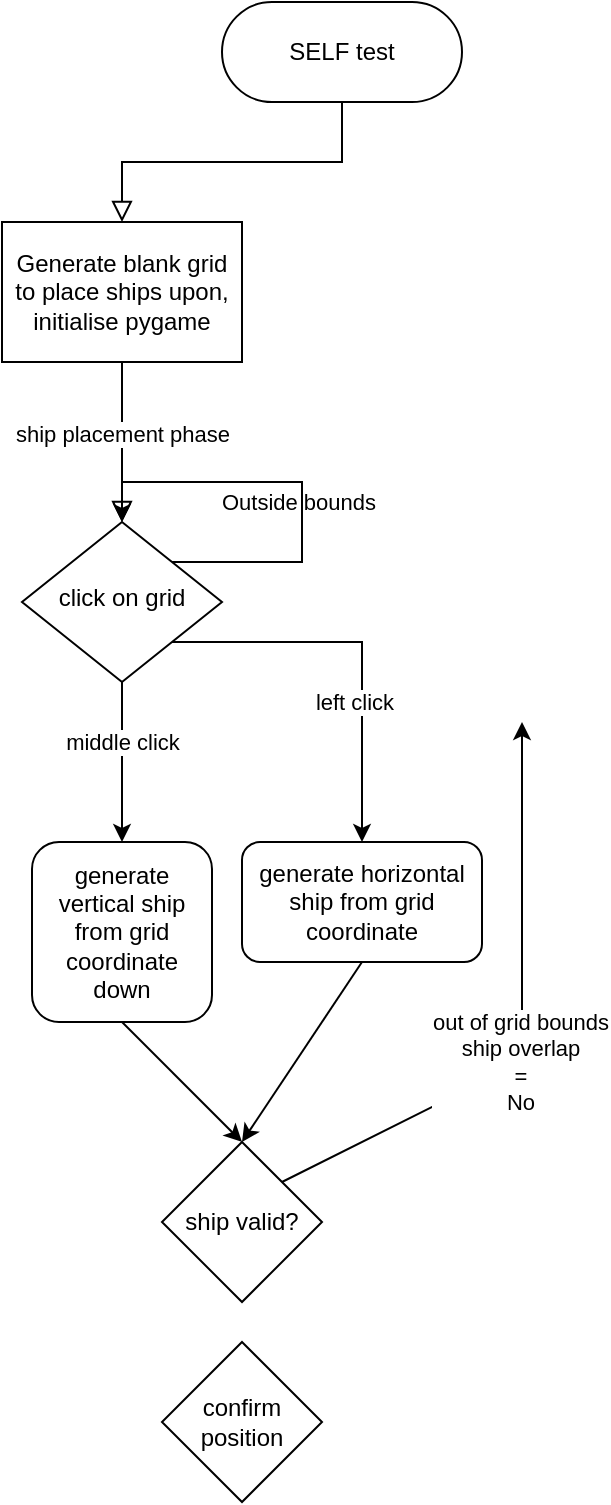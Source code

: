 <mxfile version="21.0.10" type="github">
  <diagram id="C5RBs43oDa-KdzZeNtuy" name="Page-1">
    <mxGraphModel dx="487" dy="1533" grid="1" gridSize="10" guides="1" tooltips="1" connect="1" arrows="1" fold="1" page="1" pageScale="1" pageWidth="827" pageHeight="1169" math="0" shadow="0">
      <root>
        <mxCell id="WIyWlLk6GJQsqaUBKTNV-0" />
        <mxCell id="WIyWlLk6GJQsqaUBKTNV-1" parent="WIyWlLk6GJQsqaUBKTNV-0" />
        <mxCell id="WIyWlLk6GJQsqaUBKTNV-2" value="" style="rounded=0;html=1;jettySize=auto;orthogonalLoop=1;fontSize=11;endArrow=block;endFill=0;endSize=8;strokeWidth=1;shadow=0;labelBackgroundColor=none;edgeStyle=orthogonalEdgeStyle;entryX=0.5;entryY=0;entryDx=0;entryDy=0;" parent="WIyWlLk6GJQsqaUBKTNV-1" source="WIyWlLk6GJQsqaUBKTNV-3" target="baCFZIg1WZ4Pk4-KRznF-3" edge="1">
          <mxGeometry relative="1" as="geometry">
            <mxPoint x="220" y="110" as="targetPoint" />
          </mxGeometry>
        </mxCell>
        <mxCell id="WIyWlLk6GJQsqaUBKTNV-3" value="SELF test" style="rounded=1;whiteSpace=wrap;html=1;fontSize=12;glass=0;strokeWidth=1;shadow=0;arcSize=50;" parent="WIyWlLk6GJQsqaUBKTNV-1" vertex="1">
          <mxGeometry x="160" y="-10" width="120" height="50" as="geometry" />
        </mxCell>
        <mxCell id="WIyWlLk6GJQsqaUBKTNV-5" value="Outside bounds" style="edgeStyle=orthogonalEdgeStyle;rounded=0;html=1;jettySize=auto;orthogonalLoop=1;fontSize=11;endArrow=block;endFill=0;endSize=8;strokeWidth=1;shadow=0;labelBackgroundColor=none;exitX=1;exitY=0;exitDx=0;exitDy=0;" parent="WIyWlLk6GJQsqaUBKTNV-1" source="WIyWlLk6GJQsqaUBKTNV-6" edge="1">
          <mxGeometry y="10" relative="1" as="geometry">
            <mxPoint as="offset" />
            <mxPoint x="110" y="250" as="targetPoint" />
            <Array as="points">
              <mxPoint x="200" y="270" />
              <mxPoint x="200" y="230" />
            </Array>
          </mxGeometry>
        </mxCell>
        <mxCell id="baCFZIg1WZ4Pk4-KRznF-14" style="edgeStyle=orthogonalEdgeStyle;rounded=0;orthogonalLoop=1;jettySize=auto;html=1;exitX=1;exitY=1;exitDx=0;exitDy=0;entryX=0.5;entryY=0;entryDx=0;entryDy=0;" edge="1" parent="WIyWlLk6GJQsqaUBKTNV-1" source="WIyWlLk6GJQsqaUBKTNV-6" target="baCFZIg1WZ4Pk4-KRznF-13">
          <mxGeometry relative="1" as="geometry">
            <mxPoint x="220" y="390" as="targetPoint" />
          </mxGeometry>
        </mxCell>
        <mxCell id="baCFZIg1WZ4Pk4-KRznF-15" value="left click" style="edgeLabel;html=1;align=center;verticalAlign=middle;resizable=0;points=[];" vertex="1" connectable="0" parent="baCFZIg1WZ4Pk4-KRznF-14">
          <mxGeometry x="0.281" y="-4" relative="1" as="geometry">
            <mxPoint as="offset" />
          </mxGeometry>
        </mxCell>
        <mxCell id="WIyWlLk6GJQsqaUBKTNV-6" value="click on grid" style="rhombus;whiteSpace=wrap;html=1;shadow=0;fontFamily=Helvetica;fontSize=12;align=center;strokeWidth=1;spacing=6;spacingTop=-4;" parent="WIyWlLk6GJQsqaUBKTNV-1" vertex="1">
          <mxGeometry x="60" y="250" width="100" height="80" as="geometry" />
        </mxCell>
        <mxCell id="baCFZIg1WZ4Pk4-KRznF-4" style="edgeStyle=orthogonalEdgeStyle;rounded=0;orthogonalLoop=1;jettySize=auto;html=1;" edge="1" parent="WIyWlLk6GJQsqaUBKTNV-1" source="baCFZIg1WZ4Pk4-KRznF-3">
          <mxGeometry relative="1" as="geometry">
            <mxPoint x="110" y="250" as="targetPoint" />
          </mxGeometry>
        </mxCell>
        <mxCell id="baCFZIg1WZ4Pk4-KRznF-6" value="ship placement phase" style="edgeLabel;html=1;align=center;verticalAlign=middle;resizable=0;points=[];" vertex="1" connectable="0" parent="baCFZIg1WZ4Pk4-KRznF-4">
          <mxGeometry x="-0.1" relative="1" as="geometry">
            <mxPoint as="offset" />
          </mxGeometry>
        </mxCell>
        <mxCell id="baCFZIg1WZ4Pk4-KRznF-3" value="Generate blank grid to place ships upon, initialise pygame" style="rounded=0;whiteSpace=wrap;html=1;" vertex="1" parent="WIyWlLk6GJQsqaUBKTNV-1">
          <mxGeometry x="50" y="100" width="120" height="70" as="geometry" />
        </mxCell>
        <mxCell id="baCFZIg1WZ4Pk4-KRznF-7" value="" style="endArrow=classic;html=1;rounded=0;exitX=0.5;exitY=1;exitDx=0;exitDy=0;" edge="1" parent="WIyWlLk6GJQsqaUBKTNV-1" source="WIyWlLk6GJQsqaUBKTNV-6">
          <mxGeometry width="50" height="50" relative="1" as="geometry">
            <mxPoint x="180" y="390" as="sourcePoint" />
            <mxPoint x="110" y="410" as="targetPoint" />
          </mxGeometry>
        </mxCell>
        <mxCell id="baCFZIg1WZ4Pk4-KRznF-8" value="middle click" style="edgeLabel;html=1;align=center;verticalAlign=middle;resizable=0;points=[];" vertex="1" connectable="0" parent="baCFZIg1WZ4Pk4-KRznF-7">
          <mxGeometry x="-0.267" relative="1" as="geometry">
            <mxPoint as="offset" />
          </mxGeometry>
        </mxCell>
        <mxCell id="baCFZIg1WZ4Pk4-KRznF-12" value="generate vertical ship from grid coordinate down" style="rounded=1;whiteSpace=wrap;html=1;" vertex="1" parent="WIyWlLk6GJQsqaUBKTNV-1">
          <mxGeometry x="65" y="410" width="90" height="90" as="geometry" />
        </mxCell>
        <mxCell id="baCFZIg1WZ4Pk4-KRznF-13" value="generate horizontal ship from grid coordinate" style="rounded=1;whiteSpace=wrap;html=1;" vertex="1" parent="WIyWlLk6GJQsqaUBKTNV-1">
          <mxGeometry x="170" y="410" width="120" height="60" as="geometry" />
        </mxCell>
        <mxCell id="baCFZIg1WZ4Pk4-KRznF-16" value="" style="endArrow=classic;html=1;rounded=0;exitX=0.5;exitY=1;exitDx=0;exitDy=0;" edge="1" parent="WIyWlLk6GJQsqaUBKTNV-1" source="baCFZIg1WZ4Pk4-KRznF-12">
          <mxGeometry width="50" height="50" relative="1" as="geometry">
            <mxPoint x="110" y="510" as="sourcePoint" />
            <mxPoint x="170" y="560" as="targetPoint" />
          </mxGeometry>
        </mxCell>
        <mxCell id="baCFZIg1WZ4Pk4-KRznF-17" value="" style="endArrow=classic;html=1;rounded=0;exitX=0.5;exitY=1;exitDx=0;exitDy=0;" edge="1" parent="WIyWlLk6GJQsqaUBKTNV-1" source="baCFZIg1WZ4Pk4-KRznF-13">
          <mxGeometry width="50" height="50" relative="1" as="geometry">
            <mxPoint x="230" y="520" as="sourcePoint" />
            <mxPoint x="170" y="560" as="targetPoint" />
          </mxGeometry>
        </mxCell>
        <mxCell id="baCFZIg1WZ4Pk4-KRznF-18" value="confirm position" style="rhombus;whiteSpace=wrap;html=1;" vertex="1" parent="WIyWlLk6GJQsqaUBKTNV-1">
          <mxGeometry x="130" y="660" width="80" height="80" as="geometry" />
        </mxCell>
        <mxCell id="baCFZIg1WZ4Pk4-KRznF-19" value="ship valid?" style="rhombus;whiteSpace=wrap;html=1;" vertex="1" parent="WIyWlLk6GJQsqaUBKTNV-1">
          <mxGeometry x="130" y="560" width="80" height="80" as="geometry" />
        </mxCell>
        <mxCell id="baCFZIg1WZ4Pk4-KRznF-20" value="" style="endArrow=classic;html=1;rounded=0;exitX=1;exitY=0;exitDx=0;exitDy=0;" edge="1" parent="WIyWlLk6GJQsqaUBKTNV-1" source="baCFZIg1WZ4Pk4-KRznF-19">
          <mxGeometry width="50" height="50" relative="1" as="geometry">
            <mxPoint x="190" y="550" as="sourcePoint" />
            <mxPoint x="310" y="350" as="targetPoint" />
            <Array as="points">
              <mxPoint x="310" y="520" />
            </Array>
          </mxGeometry>
        </mxCell>
        <mxCell id="baCFZIg1WZ4Pk4-KRznF-21" value="out of grid bounds&lt;br&gt;ship overlap&lt;br&gt;=&lt;br&gt;No" style="edgeLabel;html=1;align=center;verticalAlign=middle;resizable=0;points=[];" vertex="1" connectable="0" parent="baCFZIg1WZ4Pk4-KRznF-20">
          <mxGeometry x="0.106" y="1" relative="1" as="geometry">
            <mxPoint y="34" as="offset" />
          </mxGeometry>
        </mxCell>
      </root>
    </mxGraphModel>
  </diagram>
</mxfile>

